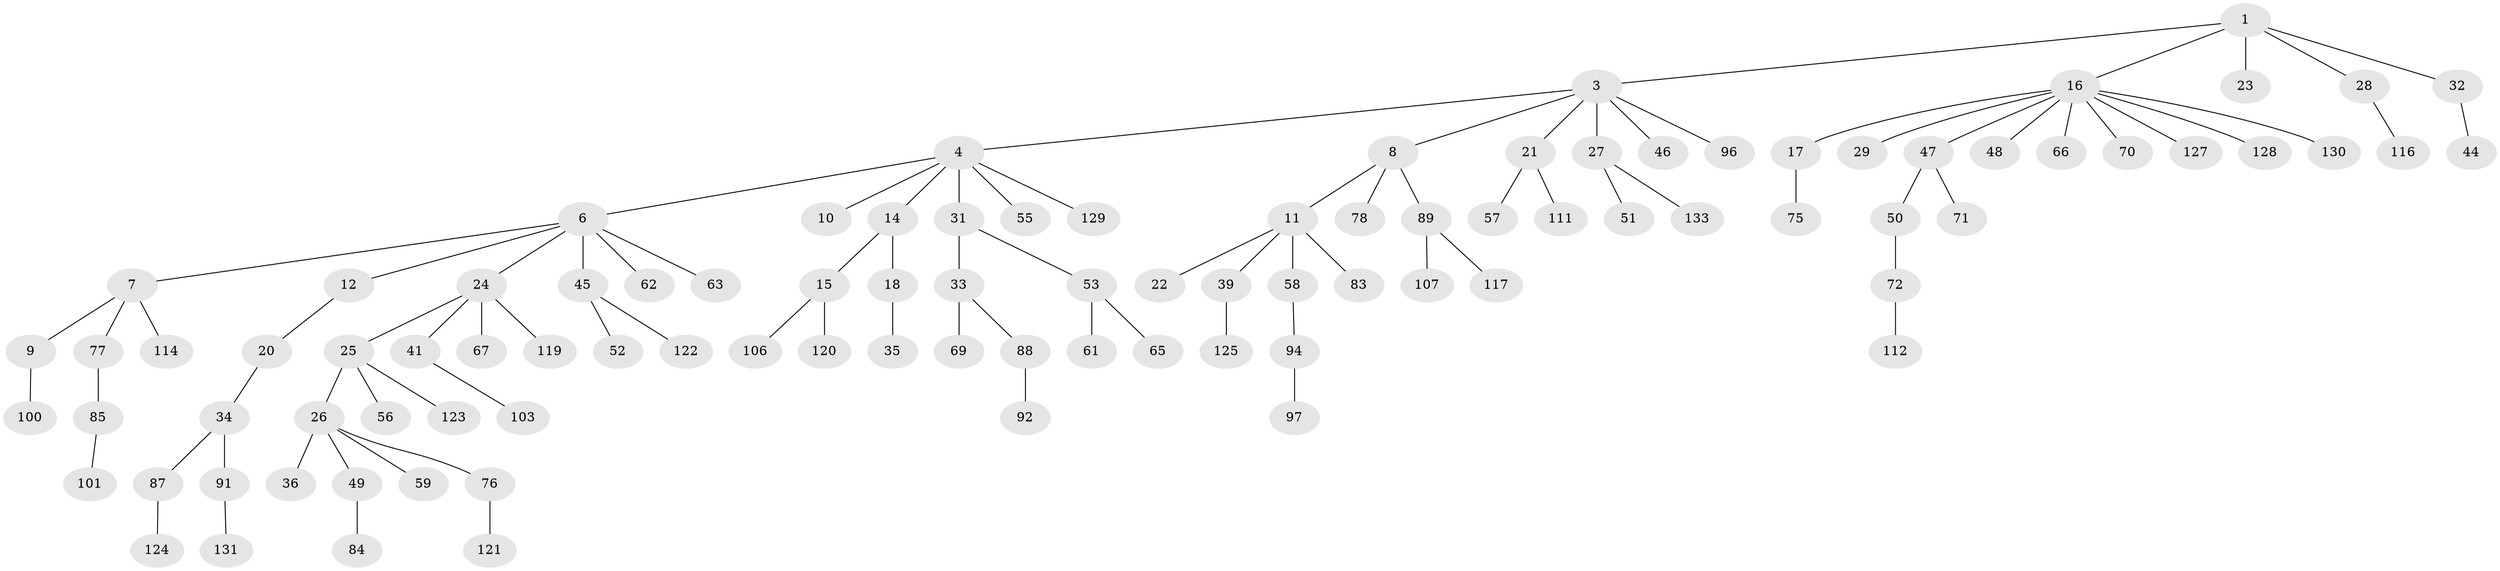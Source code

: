 // original degree distribution, {3: 0.11940298507462686, 4: 0.06716417910447761, 8: 0.007462686567164179, 5: 0.04477611940298507, 2: 0.21641791044776118, 6: 0.007462686567164179, 1: 0.5298507462686567, 9: 0.007462686567164179}
// Generated by graph-tools (version 1.1) at 2025/42/03/06/25 10:42:04]
// undirected, 96 vertices, 95 edges
graph export_dot {
graph [start="1"]
  node [color=gray90,style=filled];
  1 [super="+2"];
  3 [super="+5"];
  4 [super="+42"];
  6 [super="+19"];
  7 [super="+54"];
  8 [super="+60"];
  9;
  10 [super="+13"];
  11 [super="+37"];
  12;
  14 [super="+126"];
  15;
  16 [super="+38"];
  17 [super="+134"];
  18;
  20;
  21 [super="+40"];
  22;
  23;
  24 [super="+73"];
  25 [super="+43"];
  26 [super="+30"];
  27 [super="+80"];
  28 [super="+102"];
  29;
  31 [super="+86"];
  32;
  33 [super="+68"];
  34;
  35;
  36 [super="+64"];
  39 [super="+104"];
  41 [super="+113"];
  44 [super="+90"];
  45 [super="+93"];
  46;
  47 [super="+110"];
  48;
  49 [super="+82"];
  50 [super="+109"];
  51;
  52 [super="+132"];
  53;
  55;
  56;
  57 [super="+81"];
  58;
  59 [super="+79"];
  61;
  62;
  63;
  65;
  66;
  67;
  69;
  70;
  71;
  72 [super="+74"];
  75;
  76 [super="+105"];
  77 [super="+118"];
  78;
  83;
  84;
  85;
  87 [super="+98"];
  88;
  89 [super="+99"];
  91 [super="+115"];
  92 [super="+108"];
  94 [super="+95"];
  96;
  97;
  100;
  101;
  103;
  106;
  107;
  111;
  112;
  114;
  116;
  117;
  119;
  120;
  121;
  122;
  123;
  124;
  125;
  127;
  128;
  129;
  130;
  131;
  133;
  1 -- 3;
  1 -- 28;
  1 -- 16;
  1 -- 32;
  1 -- 23;
  3 -- 4;
  3 -- 96;
  3 -- 21;
  3 -- 8;
  3 -- 27;
  3 -- 46;
  4 -- 6;
  4 -- 10;
  4 -- 14;
  4 -- 31;
  4 -- 55;
  4 -- 129;
  6 -- 7;
  6 -- 12;
  6 -- 24;
  6 -- 62;
  6 -- 45;
  6 -- 63;
  7 -- 9;
  7 -- 77;
  7 -- 114;
  8 -- 11;
  8 -- 78;
  8 -- 89;
  9 -- 100;
  11 -- 22;
  11 -- 39;
  11 -- 58;
  11 -- 83;
  12 -- 20;
  14 -- 15;
  14 -- 18;
  15 -- 106;
  15 -- 120;
  16 -- 17;
  16 -- 29;
  16 -- 47;
  16 -- 48;
  16 -- 66;
  16 -- 128;
  16 -- 130;
  16 -- 70;
  16 -- 127;
  17 -- 75;
  18 -- 35;
  20 -- 34;
  21 -- 57;
  21 -- 111;
  24 -- 25;
  24 -- 41;
  24 -- 67;
  24 -- 119;
  25 -- 26;
  25 -- 56;
  25 -- 123;
  26 -- 49;
  26 -- 59;
  26 -- 76;
  26 -- 36;
  27 -- 51;
  27 -- 133;
  28 -- 116;
  31 -- 33;
  31 -- 53;
  32 -- 44;
  33 -- 69;
  33 -- 88;
  34 -- 87;
  34 -- 91;
  39 -- 125;
  41 -- 103;
  45 -- 52;
  45 -- 122;
  47 -- 50;
  47 -- 71;
  49 -- 84;
  50 -- 72;
  53 -- 61;
  53 -- 65;
  58 -- 94;
  72 -- 112;
  76 -- 121;
  77 -- 85;
  85 -- 101;
  87 -- 124;
  88 -- 92;
  89 -- 107;
  89 -- 117;
  91 -- 131;
  94 -- 97;
}

